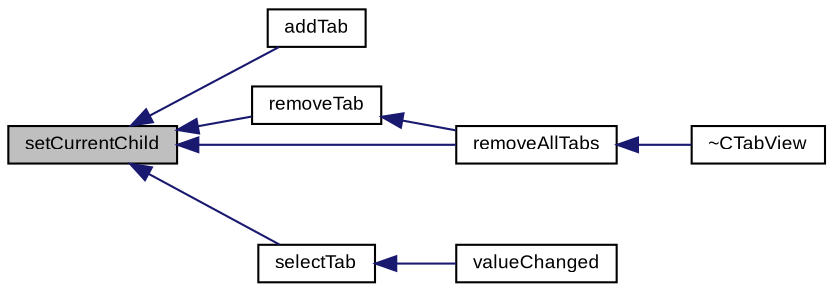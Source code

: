 digraph "setCurrentChild"
{
  bgcolor="transparent";
  edge [fontname="Arial",fontsize="9",labelfontname="Arial",labelfontsize="9"];
  node [fontname="Arial",fontsize="9",shape=record];
  rankdir="LR";
  Node1 [label="setCurrentChild",height=0.2,width=0.4,color="black", fillcolor="grey75", style="filled" fontcolor="black"];
  Node1 -> Node2 [dir="back",color="midnightblue",fontsize="9",style="solid",fontname="Arial"];
  Node2 [label="addTab",height=0.2,width=0.4,color="black",URL="$class_v_s_t_g_u_i_1_1_c_tab_view.html#a2f003c7e0d23c7d77eafc0f601a047a6",tooltip="add a tab "];
  Node1 -> Node3 [dir="back",color="midnightblue",fontsize="9",style="solid",fontname="Arial"];
  Node3 [label="removeTab",height=0.2,width=0.4,color="black",URL="$class_v_s_t_g_u_i_1_1_c_tab_view.html#aa94e28af6958f376e147c4b0c631bf00",tooltip="remove a tab "];
  Node3 -> Node4 [dir="back",color="midnightblue",fontsize="9",style="solid",fontname="Arial"];
  Node4 [label="removeAllTabs",height=0.2,width=0.4,color="black",URL="$class_v_s_t_g_u_i_1_1_c_tab_view.html#a65edca6a139f6562e1a80ba597bb7aa9",tooltip="remove all tabs "];
  Node4 -> Node5 [dir="back",color="midnightblue",fontsize="9",style="solid",fontname="Arial"];
  Node5 [label="~CTabView",height=0.2,width=0.4,color="black",URL="$class_v_s_t_g_u_i_1_1_c_tab_view.html#adb459d073cb3703e4aab77d389eae318"];
  Node1 -> Node4 [dir="back",color="midnightblue",fontsize="9",style="solid",fontname="Arial"];
  Node1 -> Node6 [dir="back",color="midnightblue",fontsize="9",style="solid",fontname="Arial"];
  Node6 [label="selectTab",height=0.2,width=0.4,color="black",URL="$class_v_s_t_g_u_i_1_1_c_tab_view.html#a8a472d37c66a9e917c1494bf8ef9e06b",tooltip="select tab at index "];
  Node6 -> Node7 [dir="back",color="midnightblue",fontsize="9",style="solid",fontname="Arial"];
  Node7 [label="valueChanged",height=0.2,width=0.4,color="black",URL="$class_v_s_t_g_u_i_1_1_c_tab_view.html#a9e11979012090b0ff41c3f59aef6023d"];
}
